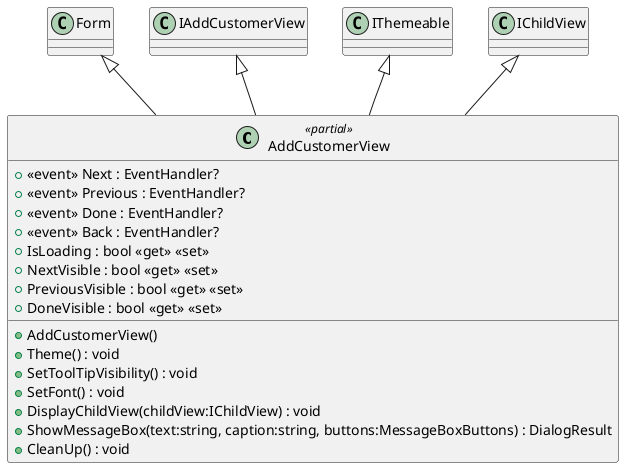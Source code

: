 @startuml
class AddCustomerView <<partial>> {
    +  <<event>> Next : EventHandler? 
    +  <<event>> Previous : EventHandler? 
    +  <<event>> Done : EventHandler? 
    +  <<event>> Back : EventHandler? 
    + AddCustomerView()
    + Theme() : void
    + SetToolTipVisibility() : void
    + SetFont() : void
    + DisplayChildView(childView:IChildView) : void
    + ShowMessageBox(text:string, caption:string, buttons:MessageBoxButtons) : DialogResult
    + IsLoading : bool <<get>> <<set>>
    + NextVisible : bool <<get>> <<set>>
    + PreviousVisible : bool <<get>> <<set>>
    + DoneVisible : bool <<get>> <<set>>
    + CleanUp() : void
}
Form <|-- AddCustomerView
IAddCustomerView <|-- AddCustomerView
IThemeable <|-- AddCustomerView
IChildView <|-- AddCustomerView
@enduml
